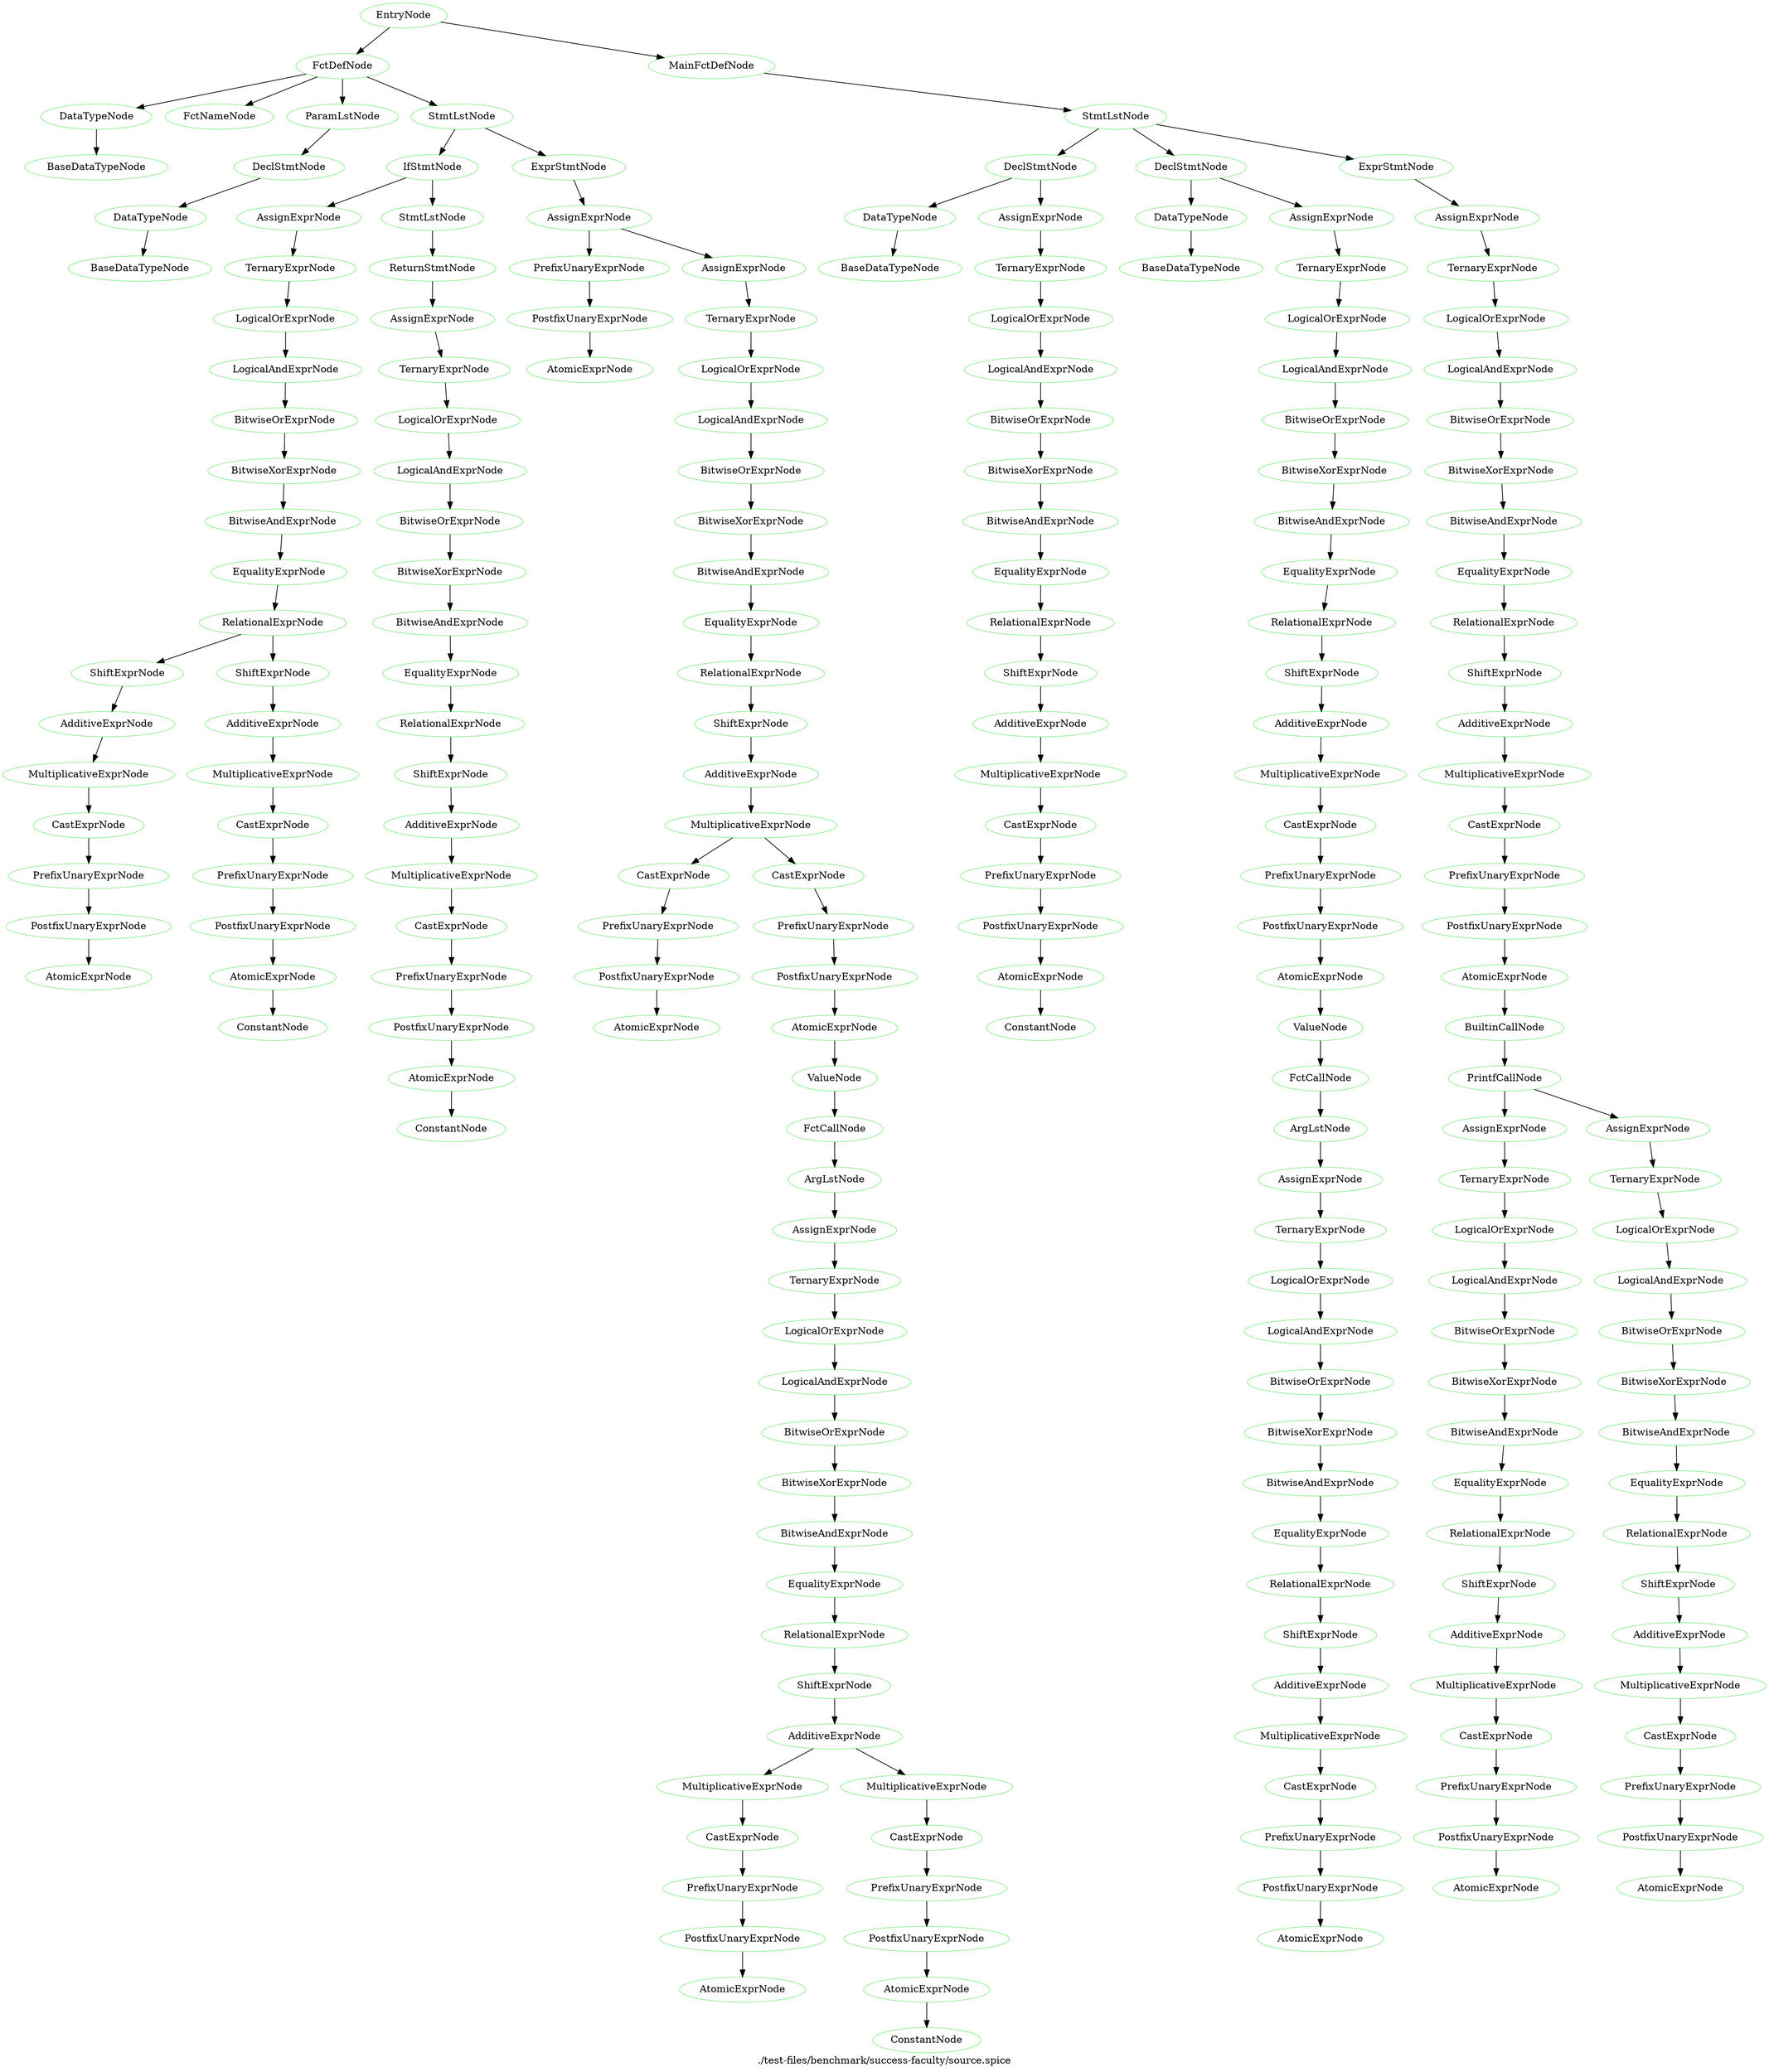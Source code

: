 digraph {
 rankdir="TB";
 label="./test-files/benchmark/success-faculty/source.spice";
 L1C1_EntryNode [color="lightgreen",label="EntryNode"];
 L1C1_FctDefNode [color="lightgreen",label="FctDefNode"];
 L1C1_EntryNode -> L1C1_FctDefNode;
 L1C3_DataTypeNode [color="lightgreen",label="DataTypeNode"];
 L1C1_FctDefNode -> L1C3_DataTypeNode;
 L1C3_BaseDataTypeNode [color="lightgreen",label="BaseDataTypeNode"];
 L1C3_DataTypeNode -> L1C3_BaseDataTypeNode;
 L1C8_FctNameNode [color="lightgreen",label="FctNameNode"];
 L1C1_FctDefNode -> L1C8_FctNameNode;
 L1C16_ParamLstNode [color="lightgreen",label="ParamLstNode"];
 L1C1_FctDefNode -> L1C16_ParamLstNode;
 L1C16_DeclStmtNode [color="lightgreen",label="DeclStmtNode"];
 L1C16_ParamLstNode -> L1C16_DeclStmtNode;
 L1C16_DataTypeNode [color="lightgreen",label="DataTypeNode"];
 L1C16_DeclStmtNode -> L1C16_DataTypeNode;
 L1C16_BaseDataTypeNode [color="lightgreen",label="BaseDataTypeNode"];
 L1C16_DataTypeNode -> L1C16_BaseDataTypeNode;
 L1C27_StmtLstNode [color="lightgreen",label="StmtLstNode"];
 L1C1_FctDefNode -> L1C27_StmtLstNode;
 L2C5_IfStmtNode [color="lightgreen",label="IfStmtNode"];
 L1C27_StmtLstNode -> L2C5_IfStmtNode;
 L2C8_AssignExprNode [color="lightgreen",label="AssignExprNode"];
 L2C5_IfStmtNode -> L2C8_AssignExprNode;
 L2C8_TernaryExprNode [color="lightgreen",label="TernaryExprNode"];
 L2C8_AssignExprNode -> L2C8_TernaryExprNode;
 L2C8_LogicalOrExprNode [color="lightgreen",label="LogicalOrExprNode"];
 L2C8_TernaryExprNode -> L2C8_LogicalOrExprNode;
 L2C8_LogicalAndExprNode [color="lightgreen",label="LogicalAndExprNode"];
 L2C8_LogicalOrExprNode -> L2C8_LogicalAndExprNode;
 L2C8_BitwiseOrExprNode [color="lightgreen",label="BitwiseOrExprNode"];
 L2C8_LogicalAndExprNode -> L2C8_BitwiseOrExprNode;
 L2C8_BitwiseXorExprNode [color="lightgreen",label="BitwiseXorExprNode"];
 L2C8_BitwiseOrExprNode -> L2C8_BitwiseXorExprNode;
 L2C8_BitwiseAndExprNode [color="lightgreen",label="BitwiseAndExprNode"];
 L2C8_BitwiseXorExprNode -> L2C8_BitwiseAndExprNode;
 L2C8_EqualityExprNode [color="lightgreen",label="EqualityExprNode"];
 L2C8_BitwiseAndExprNode -> L2C8_EqualityExprNode;
 L2C8_RelationalExprNode [color="lightgreen",label="RelationalExprNode"];
 L2C8_EqualityExprNode -> L2C8_RelationalExprNode;
 L2C8_ShiftExprNode [color="lightgreen",label="ShiftExprNode"];
 L2C8_RelationalExprNode -> L2C8_ShiftExprNode;
 L2C8_AdditiveExprNode [color="lightgreen",label="AdditiveExprNode"];
 L2C8_ShiftExprNode -> L2C8_AdditiveExprNode;
 L2C8_MultiplicativeExprNode [color="lightgreen",label="MultiplicativeExprNode"];
 L2C8_AdditiveExprNode -> L2C8_MultiplicativeExprNode;
 L2C8_CastExprNode [color="lightgreen",label="CastExprNode"];
 L2C8_MultiplicativeExprNode -> L2C8_CastExprNode;
 L2C8_PrefixUnaryExprNode [color="lightgreen",label="PrefixUnaryExprNode"];
 L2C8_CastExprNode -> L2C8_PrefixUnaryExprNode;
 L2C8_PostfixUnaryExprNode [color="lightgreen",label="PostfixUnaryExprNode"];
 L2C8_PrefixUnaryExprNode -> L2C8_PostfixUnaryExprNode;
 L2C8_AtomicExprNode [color="lightgreen",label="AtomicExprNode"];
 L2C8_PostfixUnaryExprNode -> L2C8_AtomicExprNode;
 L2C16_ShiftExprNode [color="lightgreen",label="ShiftExprNode"];
 L2C8_RelationalExprNode -> L2C16_ShiftExprNode;
 L2C16_AdditiveExprNode [color="lightgreen",label="AdditiveExprNode"];
 L2C16_ShiftExprNode -> L2C16_AdditiveExprNode;
 L2C16_MultiplicativeExprNode [color="lightgreen",label="MultiplicativeExprNode"];
 L2C16_AdditiveExprNode -> L2C16_MultiplicativeExprNode;
 L2C16_CastExprNode [color="lightgreen",label="CastExprNode"];
 L2C16_MultiplicativeExprNode -> L2C16_CastExprNode;
 L2C16_PrefixUnaryExprNode [color="lightgreen",label="PrefixUnaryExprNode"];
 L2C16_CastExprNode -> L2C16_PrefixUnaryExprNode;
 L2C16_PostfixUnaryExprNode [color="lightgreen",label="PostfixUnaryExprNode"];
 L2C16_PrefixUnaryExprNode -> L2C16_PostfixUnaryExprNode;
 L2C16_AtomicExprNode [color="lightgreen",label="AtomicExprNode"];
 L2C16_PostfixUnaryExprNode -> L2C16_AtomicExprNode;
 L2C16_ConstantNode [color="lightgreen",label="ConstantNode"];
 L2C16_AtomicExprNode -> L2C16_ConstantNode;
 L2C18_StmtLstNode [color="lightgreen",label="StmtLstNode"];
 L2C5_IfStmtNode -> L2C18_StmtLstNode;
 L3C9_ReturnStmtNode [color="lightgreen",label="ReturnStmtNode"];
 L2C18_StmtLstNode -> L3C9_ReturnStmtNode;
 L3C16_AssignExprNode [color="lightgreen",label="AssignExprNode"];
 L3C9_ReturnStmtNode -> L3C16_AssignExprNode;
 L3C16_TernaryExprNode [color="lightgreen",label="TernaryExprNode"];
 L3C16_AssignExprNode -> L3C16_TernaryExprNode;
 L3C16_LogicalOrExprNode [color="lightgreen",label="LogicalOrExprNode"];
 L3C16_TernaryExprNode -> L3C16_LogicalOrExprNode;
 L3C16_LogicalAndExprNode [color="lightgreen",label="LogicalAndExprNode"];
 L3C16_LogicalOrExprNode -> L3C16_LogicalAndExprNode;
 L3C16_BitwiseOrExprNode [color="lightgreen",label="BitwiseOrExprNode"];
 L3C16_LogicalAndExprNode -> L3C16_BitwiseOrExprNode;
 L3C16_BitwiseXorExprNode [color="lightgreen",label="BitwiseXorExprNode"];
 L3C16_BitwiseOrExprNode -> L3C16_BitwiseXorExprNode;
 L3C16_BitwiseAndExprNode [color="lightgreen",label="BitwiseAndExprNode"];
 L3C16_BitwiseXorExprNode -> L3C16_BitwiseAndExprNode;
 L3C16_EqualityExprNode [color="lightgreen",label="EqualityExprNode"];
 L3C16_BitwiseAndExprNode -> L3C16_EqualityExprNode;
 L3C16_RelationalExprNode [color="lightgreen",label="RelationalExprNode"];
 L3C16_EqualityExprNode -> L3C16_RelationalExprNode;
 L3C16_ShiftExprNode [color="lightgreen",label="ShiftExprNode"];
 L3C16_RelationalExprNode -> L3C16_ShiftExprNode;
 L3C16_AdditiveExprNode [color="lightgreen",label="AdditiveExprNode"];
 L3C16_ShiftExprNode -> L3C16_AdditiveExprNode;
 L3C16_MultiplicativeExprNode [color="lightgreen",label="MultiplicativeExprNode"];
 L3C16_AdditiveExprNode -> L3C16_MultiplicativeExprNode;
 L3C16_CastExprNode [color="lightgreen",label="CastExprNode"];
 L3C16_MultiplicativeExprNode -> L3C16_CastExprNode;
 L3C16_PrefixUnaryExprNode [color="lightgreen",label="PrefixUnaryExprNode"];
 L3C16_CastExprNode -> L3C16_PrefixUnaryExprNode;
 L3C16_PostfixUnaryExprNode [color="lightgreen",label="PostfixUnaryExprNode"];
 L3C16_PrefixUnaryExprNode -> L3C16_PostfixUnaryExprNode;
 L3C16_AtomicExprNode [color="lightgreen",label="AtomicExprNode"];
 L3C16_PostfixUnaryExprNode -> L3C16_AtomicExprNode;
 L3C16_ConstantNode [color="lightgreen",label="ConstantNode"];
 L3C16_AtomicExprNode -> L3C16_ConstantNode;
 L5C5_ExprStmtNode [color="lightgreen",label="ExprStmtNode"];
 L1C27_StmtLstNode -> L5C5_ExprStmtNode;
 L5C5_AssignExprNode [color="lightgreen",label="AssignExprNode"];
 L5C5_ExprStmtNode -> L5C5_AssignExprNode;
 L5C5_PrefixUnaryExprNode [color="lightgreen",label="PrefixUnaryExprNode"];
 L5C5_AssignExprNode -> L5C5_PrefixUnaryExprNode;
 L5C5_PostfixUnaryExprNode [color="lightgreen",label="PostfixUnaryExprNode"];
 L5C5_PrefixUnaryExprNode -> L5C5_PostfixUnaryExprNode;
 L5C5_AtomicExprNode [color="lightgreen",label="AtomicExprNode"];
 L5C5_PostfixUnaryExprNode -> L5C5_AtomicExprNode;
 L5C14_AssignExprNode [color="lightgreen",label="AssignExprNode"];
 L5C5_AssignExprNode -> L5C14_AssignExprNode;
 L5C14_TernaryExprNode [color="lightgreen",label="TernaryExprNode"];
 L5C14_AssignExprNode -> L5C14_TernaryExprNode;
 L5C14_LogicalOrExprNode [color="lightgreen",label="LogicalOrExprNode"];
 L5C14_TernaryExprNode -> L5C14_LogicalOrExprNode;
 L5C14_LogicalAndExprNode [color="lightgreen",label="LogicalAndExprNode"];
 L5C14_LogicalOrExprNode -> L5C14_LogicalAndExprNode;
 L5C14_BitwiseOrExprNode [color="lightgreen",label="BitwiseOrExprNode"];
 L5C14_LogicalAndExprNode -> L5C14_BitwiseOrExprNode;
 L5C14_BitwiseXorExprNode [color="lightgreen",label="BitwiseXorExprNode"];
 L5C14_BitwiseOrExprNode -> L5C14_BitwiseXorExprNode;
 L5C14_BitwiseAndExprNode [color="lightgreen",label="BitwiseAndExprNode"];
 L5C14_BitwiseXorExprNode -> L5C14_BitwiseAndExprNode;
 L5C14_EqualityExprNode [color="lightgreen",label="EqualityExprNode"];
 L5C14_BitwiseAndExprNode -> L5C14_EqualityExprNode;
 L5C14_RelationalExprNode [color="lightgreen",label="RelationalExprNode"];
 L5C14_EqualityExprNode -> L5C14_RelationalExprNode;
 L5C14_ShiftExprNode [color="lightgreen",label="ShiftExprNode"];
 L5C14_RelationalExprNode -> L5C14_ShiftExprNode;
 L5C14_AdditiveExprNode [color="lightgreen",label="AdditiveExprNode"];
 L5C14_ShiftExprNode -> L5C14_AdditiveExprNode;
 L5C14_MultiplicativeExprNode [color="lightgreen",label="MultiplicativeExprNode"];
 L5C14_AdditiveExprNode -> L5C14_MultiplicativeExprNode;
 L5C14_CastExprNode [color="lightgreen",label="CastExprNode"];
 L5C14_MultiplicativeExprNode -> L5C14_CastExprNode;
 L5C14_PrefixUnaryExprNode [color="lightgreen",label="PrefixUnaryExprNode"];
 L5C14_CastExprNode -> L5C14_PrefixUnaryExprNode;
 L5C14_PostfixUnaryExprNode [color="lightgreen",label="PostfixUnaryExprNode"];
 L5C14_PrefixUnaryExprNode -> L5C14_PostfixUnaryExprNode;
 L5C14_AtomicExprNode [color="lightgreen",label="AtomicExprNode"];
 L5C14_PostfixUnaryExprNode -> L5C14_AtomicExprNode;
 L5C22_CastExprNode [color="lightgreen",label="CastExprNode"];
 L5C14_MultiplicativeExprNode -> L5C22_CastExprNode;
 L5C22_PrefixUnaryExprNode [color="lightgreen",label="PrefixUnaryExprNode"];
 L5C22_CastExprNode -> L5C22_PrefixUnaryExprNode;
 L5C22_PostfixUnaryExprNode [color="lightgreen",label="PostfixUnaryExprNode"];
 L5C22_PrefixUnaryExprNode -> L5C22_PostfixUnaryExprNode;
 L5C22_AtomicExprNode [color="lightgreen",label="AtomicExprNode"];
 L5C22_PostfixUnaryExprNode -> L5C22_AtomicExprNode;
 L5C22_ValueNode [color="lightgreen",label="ValueNode"];
 L5C22_AtomicExprNode -> L5C22_ValueNode;
 L5C22_FctCallNode [color="lightgreen",label="FctCallNode"];
 L5C22_ValueNode -> L5C22_FctCallNode;
 L5C30_ArgLstNode [color="lightgreen",label="ArgLstNode"];
 L5C22_FctCallNode -> L5C30_ArgLstNode;
 L5C30_AssignExprNode [color="lightgreen",label="AssignExprNode"];
 L5C30_ArgLstNode -> L5C30_AssignExprNode;
 L5C30_TernaryExprNode [color="lightgreen",label="TernaryExprNode"];
 L5C30_AssignExprNode -> L5C30_TernaryExprNode;
 L5C30_LogicalOrExprNode [color="lightgreen",label="LogicalOrExprNode"];
 L5C30_TernaryExprNode -> L5C30_LogicalOrExprNode;
 L5C30_LogicalAndExprNode [color="lightgreen",label="LogicalAndExprNode"];
 L5C30_LogicalOrExprNode -> L5C30_LogicalAndExprNode;
 L5C30_BitwiseOrExprNode [color="lightgreen",label="BitwiseOrExprNode"];
 L5C30_LogicalAndExprNode -> L5C30_BitwiseOrExprNode;
 L5C30_BitwiseXorExprNode [color="lightgreen",label="BitwiseXorExprNode"];
 L5C30_BitwiseOrExprNode -> L5C30_BitwiseXorExprNode;
 L5C30_BitwiseAndExprNode [color="lightgreen",label="BitwiseAndExprNode"];
 L5C30_BitwiseXorExprNode -> L5C30_BitwiseAndExprNode;
 L5C30_EqualityExprNode [color="lightgreen",label="EqualityExprNode"];
 L5C30_BitwiseAndExprNode -> L5C30_EqualityExprNode;
 L5C30_RelationalExprNode [color="lightgreen",label="RelationalExprNode"];
 L5C30_EqualityExprNode -> L5C30_RelationalExprNode;
 L5C30_ShiftExprNode [color="lightgreen",label="ShiftExprNode"];
 L5C30_RelationalExprNode -> L5C30_ShiftExprNode;
 L5C30_AdditiveExprNode [color="lightgreen",label="AdditiveExprNode"];
 L5C30_ShiftExprNode -> L5C30_AdditiveExprNode;
 L5C30_MultiplicativeExprNode [color="lightgreen",label="MultiplicativeExprNode"];
 L5C30_AdditiveExprNode -> L5C30_MultiplicativeExprNode;
 L5C30_CastExprNode [color="lightgreen",label="CastExprNode"];
 L5C30_MultiplicativeExprNode -> L5C30_CastExprNode;
 L5C30_PrefixUnaryExprNode [color="lightgreen",label="PrefixUnaryExprNode"];
 L5C30_CastExprNode -> L5C30_PrefixUnaryExprNode;
 L5C30_PostfixUnaryExprNode [color="lightgreen",label="PostfixUnaryExprNode"];
 L5C30_PrefixUnaryExprNode -> L5C30_PostfixUnaryExprNode;
 L5C30_AtomicExprNode [color="lightgreen",label="AtomicExprNode"];
 L5C30_PostfixUnaryExprNode -> L5C30_AtomicExprNode;
 L5C38_MultiplicativeExprNode [color="lightgreen",label="MultiplicativeExprNode"];
 L5C30_AdditiveExprNode -> L5C38_MultiplicativeExprNode;
 L5C38_CastExprNode [color="lightgreen",label="CastExprNode"];
 L5C38_MultiplicativeExprNode -> L5C38_CastExprNode;
 L5C38_PrefixUnaryExprNode [color="lightgreen",label="PrefixUnaryExprNode"];
 L5C38_CastExprNode -> L5C38_PrefixUnaryExprNode;
 L5C38_PostfixUnaryExprNode [color="lightgreen",label="PostfixUnaryExprNode"];
 L5C38_PrefixUnaryExprNode -> L5C38_PostfixUnaryExprNode;
 L5C38_AtomicExprNode [color="lightgreen",label="AtomicExprNode"];
 L5C38_PostfixUnaryExprNode -> L5C38_AtomicExprNode;
 L5C38_ConstantNode [color="lightgreen",label="ConstantNode"];
 L5C38_AtomicExprNode -> L5C38_ConstantNode;
 L8C1_MainFctDefNode [color="lightgreen",label="MainFctDefNode"];
 L1C1_EntryNode -> L8C1_MainFctDefNode;
 L8C15_StmtLstNode [color="lightgreen",label="StmtLstNode"];
 L8C1_MainFctDefNode -> L8C15_StmtLstNode;
 L9C5_DeclStmtNode [color="lightgreen",label="DeclStmtNode"];
 L8C15_StmtLstNode -> L9C5_DeclStmtNode;
 L9C5_DataTypeNode [color="lightgreen",label="DataTypeNode"];
 L9C5_DeclStmtNode -> L9C5_DataTypeNode;
 L9C5_BaseDataTypeNode [color="lightgreen",label="BaseDataTypeNode"];
 L9C5_DataTypeNode -> L9C5_BaseDataTypeNode;
 L9C17_AssignExprNode [color="lightgreen",label="AssignExprNode"];
 L9C5_DeclStmtNode -> L9C17_AssignExprNode;
 L9C17_TernaryExprNode [color="lightgreen",label="TernaryExprNode"];
 L9C17_AssignExprNode -> L9C17_TernaryExprNode;
 L9C17_LogicalOrExprNode [color="lightgreen",label="LogicalOrExprNode"];
 L9C17_TernaryExprNode -> L9C17_LogicalOrExprNode;
 L9C17_LogicalAndExprNode [color="lightgreen",label="LogicalAndExprNode"];
 L9C17_LogicalOrExprNode -> L9C17_LogicalAndExprNode;
 L9C17_BitwiseOrExprNode [color="lightgreen",label="BitwiseOrExprNode"];
 L9C17_LogicalAndExprNode -> L9C17_BitwiseOrExprNode;
 L9C17_BitwiseXorExprNode [color="lightgreen",label="BitwiseXorExprNode"];
 L9C17_BitwiseOrExprNode -> L9C17_BitwiseXorExprNode;
 L9C17_BitwiseAndExprNode [color="lightgreen",label="BitwiseAndExprNode"];
 L9C17_BitwiseXorExprNode -> L9C17_BitwiseAndExprNode;
 L9C17_EqualityExprNode [color="lightgreen",label="EqualityExprNode"];
 L9C17_BitwiseAndExprNode -> L9C17_EqualityExprNode;
 L9C17_RelationalExprNode [color="lightgreen",label="RelationalExprNode"];
 L9C17_EqualityExprNode -> L9C17_RelationalExprNode;
 L9C17_ShiftExprNode [color="lightgreen",label="ShiftExprNode"];
 L9C17_RelationalExprNode -> L9C17_ShiftExprNode;
 L9C17_AdditiveExprNode [color="lightgreen",label="AdditiveExprNode"];
 L9C17_ShiftExprNode -> L9C17_AdditiveExprNode;
 L9C17_MultiplicativeExprNode [color="lightgreen",label="MultiplicativeExprNode"];
 L9C17_AdditiveExprNode -> L9C17_MultiplicativeExprNode;
 L9C17_CastExprNode [color="lightgreen",label="CastExprNode"];
 L9C17_MultiplicativeExprNode -> L9C17_CastExprNode;
 L9C17_PrefixUnaryExprNode [color="lightgreen",label="PrefixUnaryExprNode"];
 L9C17_CastExprNode -> L9C17_PrefixUnaryExprNode;
 L9C17_PostfixUnaryExprNode [color="lightgreen",label="PostfixUnaryExprNode"];
 L9C17_PrefixUnaryExprNode -> L9C17_PostfixUnaryExprNode;
 L9C17_AtomicExprNode [color="lightgreen",label="AtomicExprNode"];
 L9C17_PostfixUnaryExprNode -> L9C17_AtomicExprNode;
 L9C17_ConstantNode [color="lightgreen",label="ConstantNode"];
 L9C17_AtomicExprNode -> L9C17_ConstantNode;
 L10C5_DeclStmtNode [color="lightgreen",label="DeclStmtNode"];
 L8C15_StmtLstNode -> L10C5_DeclStmtNode;
 L10C5_DataTypeNode [color="lightgreen",label="DataTypeNode"];
 L10C5_DeclStmtNode -> L10C5_DataTypeNode;
 L10C5_BaseDataTypeNode [color="lightgreen",label="BaseDataTypeNode"];
 L10C5_DataTypeNode -> L10C5_BaseDataTypeNode;
 L10C19_AssignExprNode [color="lightgreen",label="AssignExprNode"];
 L10C5_DeclStmtNode -> L10C19_AssignExprNode;
 L10C19_TernaryExprNode [color="lightgreen",label="TernaryExprNode"];
 L10C19_AssignExprNode -> L10C19_TernaryExprNode;
 L10C19_LogicalOrExprNode [color="lightgreen",label="LogicalOrExprNode"];
 L10C19_TernaryExprNode -> L10C19_LogicalOrExprNode;
 L10C19_LogicalAndExprNode [color="lightgreen",label="LogicalAndExprNode"];
 L10C19_LogicalOrExprNode -> L10C19_LogicalAndExprNode;
 L10C19_BitwiseOrExprNode [color="lightgreen",label="BitwiseOrExprNode"];
 L10C19_LogicalAndExprNode -> L10C19_BitwiseOrExprNode;
 L10C19_BitwiseXorExprNode [color="lightgreen",label="BitwiseXorExprNode"];
 L10C19_BitwiseOrExprNode -> L10C19_BitwiseXorExprNode;
 L10C19_BitwiseAndExprNode [color="lightgreen",label="BitwiseAndExprNode"];
 L10C19_BitwiseXorExprNode -> L10C19_BitwiseAndExprNode;
 L10C19_EqualityExprNode [color="lightgreen",label="EqualityExprNode"];
 L10C19_BitwiseAndExprNode -> L10C19_EqualityExprNode;
 L10C19_RelationalExprNode [color="lightgreen",label="RelationalExprNode"];
 L10C19_EqualityExprNode -> L10C19_RelationalExprNode;
 L10C19_ShiftExprNode [color="lightgreen",label="ShiftExprNode"];
 L10C19_RelationalExprNode -> L10C19_ShiftExprNode;
 L10C19_AdditiveExprNode [color="lightgreen",label="AdditiveExprNode"];
 L10C19_ShiftExprNode -> L10C19_AdditiveExprNode;
 L10C19_MultiplicativeExprNode [color="lightgreen",label="MultiplicativeExprNode"];
 L10C19_AdditiveExprNode -> L10C19_MultiplicativeExprNode;
 L10C19_CastExprNode [color="lightgreen",label="CastExprNode"];
 L10C19_MultiplicativeExprNode -> L10C19_CastExprNode;
 L10C19_PrefixUnaryExprNode [color="lightgreen",label="PrefixUnaryExprNode"];
 L10C19_CastExprNode -> L10C19_PrefixUnaryExprNode;
 L10C19_PostfixUnaryExprNode [color="lightgreen",label="PostfixUnaryExprNode"];
 L10C19_PrefixUnaryExprNode -> L10C19_PostfixUnaryExprNode;
 L10C19_AtomicExprNode [color="lightgreen",label="AtomicExprNode"];
 L10C19_PostfixUnaryExprNode -> L10C19_AtomicExprNode;
 L10C19_ValueNode [color="lightgreen",label="ValueNode"];
 L10C19_AtomicExprNode -> L10C19_ValueNode;
 L10C19_FctCallNode [color="lightgreen",label="FctCallNode"];
 L10C19_ValueNode -> L10C19_FctCallNode;
 L10C27_ArgLstNode [color="lightgreen",label="ArgLstNode"];
 L10C19_FctCallNode -> L10C27_ArgLstNode;
 L10C27_AssignExprNode [color="lightgreen",label="AssignExprNode"];
 L10C27_ArgLstNode -> L10C27_AssignExprNode;
 L10C27_TernaryExprNode [color="lightgreen",label="TernaryExprNode"];
 L10C27_AssignExprNode -> L10C27_TernaryExprNode;
 L10C27_LogicalOrExprNode [color="lightgreen",label="LogicalOrExprNode"];
 L10C27_TernaryExprNode -> L10C27_LogicalOrExprNode;
 L10C27_LogicalAndExprNode [color="lightgreen",label="LogicalAndExprNode"];
 L10C27_LogicalOrExprNode -> L10C27_LogicalAndExprNode;
 L10C27_BitwiseOrExprNode [color="lightgreen",label="BitwiseOrExprNode"];
 L10C27_LogicalAndExprNode -> L10C27_BitwiseOrExprNode;
 L10C27_BitwiseXorExprNode [color="lightgreen",label="BitwiseXorExprNode"];
 L10C27_BitwiseOrExprNode -> L10C27_BitwiseXorExprNode;
 L10C27_BitwiseAndExprNode [color="lightgreen",label="BitwiseAndExprNode"];
 L10C27_BitwiseXorExprNode -> L10C27_BitwiseAndExprNode;
 L10C27_EqualityExprNode [color="lightgreen",label="EqualityExprNode"];
 L10C27_BitwiseAndExprNode -> L10C27_EqualityExprNode;
 L10C27_RelationalExprNode [color="lightgreen",label="RelationalExprNode"];
 L10C27_EqualityExprNode -> L10C27_RelationalExprNode;
 L10C27_ShiftExprNode [color="lightgreen",label="ShiftExprNode"];
 L10C27_RelationalExprNode -> L10C27_ShiftExprNode;
 L10C27_AdditiveExprNode [color="lightgreen",label="AdditiveExprNode"];
 L10C27_ShiftExprNode -> L10C27_AdditiveExprNode;
 L10C27_MultiplicativeExprNode [color="lightgreen",label="MultiplicativeExprNode"];
 L10C27_AdditiveExprNode -> L10C27_MultiplicativeExprNode;
 L10C27_CastExprNode [color="lightgreen",label="CastExprNode"];
 L10C27_MultiplicativeExprNode -> L10C27_CastExprNode;
 L10C27_PrefixUnaryExprNode [color="lightgreen",label="PrefixUnaryExprNode"];
 L10C27_CastExprNode -> L10C27_PrefixUnaryExprNode;
 L10C27_PostfixUnaryExprNode [color="lightgreen",label="PostfixUnaryExprNode"];
 L10C27_PrefixUnaryExprNode -> L10C27_PostfixUnaryExprNode;
 L10C27_AtomicExprNode [color="lightgreen",label="AtomicExprNode"];
 L10C27_PostfixUnaryExprNode -> L10C27_AtomicExprNode;
 L11C5_ExprStmtNode [color="lightgreen",label="ExprStmtNode"];
 L8C15_StmtLstNode -> L11C5_ExprStmtNode;
 L11C5_AssignExprNode [color="lightgreen",label="AssignExprNode"];
 L11C5_ExprStmtNode -> L11C5_AssignExprNode;
 L11C5_TernaryExprNode [color="lightgreen",label="TernaryExprNode"];
 L11C5_AssignExprNode -> L11C5_TernaryExprNode;
 L11C5_LogicalOrExprNode [color="lightgreen",label="LogicalOrExprNode"];
 L11C5_TernaryExprNode -> L11C5_LogicalOrExprNode;
 L11C5_LogicalAndExprNode [color="lightgreen",label="LogicalAndExprNode"];
 L11C5_LogicalOrExprNode -> L11C5_LogicalAndExprNode;
 L11C5_BitwiseOrExprNode [color="lightgreen",label="BitwiseOrExprNode"];
 L11C5_LogicalAndExprNode -> L11C5_BitwiseOrExprNode;
 L11C5_BitwiseXorExprNode [color="lightgreen",label="BitwiseXorExprNode"];
 L11C5_BitwiseOrExprNode -> L11C5_BitwiseXorExprNode;
 L11C5_BitwiseAndExprNode [color="lightgreen",label="BitwiseAndExprNode"];
 L11C5_BitwiseXorExprNode -> L11C5_BitwiseAndExprNode;
 L11C5_EqualityExprNode [color="lightgreen",label="EqualityExprNode"];
 L11C5_BitwiseAndExprNode -> L11C5_EqualityExprNode;
 L11C5_RelationalExprNode [color="lightgreen",label="RelationalExprNode"];
 L11C5_EqualityExprNode -> L11C5_RelationalExprNode;
 L11C5_ShiftExprNode [color="lightgreen",label="ShiftExprNode"];
 L11C5_RelationalExprNode -> L11C5_ShiftExprNode;
 L11C5_AdditiveExprNode [color="lightgreen",label="AdditiveExprNode"];
 L11C5_ShiftExprNode -> L11C5_AdditiveExprNode;
 L11C5_MultiplicativeExprNode [color="lightgreen",label="MultiplicativeExprNode"];
 L11C5_AdditiveExprNode -> L11C5_MultiplicativeExprNode;
 L11C5_CastExprNode [color="lightgreen",label="CastExprNode"];
 L11C5_MultiplicativeExprNode -> L11C5_CastExprNode;
 L11C5_PrefixUnaryExprNode [color="lightgreen",label="PrefixUnaryExprNode"];
 L11C5_CastExprNode -> L11C5_PrefixUnaryExprNode;
 L11C5_PostfixUnaryExprNode [color="lightgreen",label="PostfixUnaryExprNode"];
 L11C5_PrefixUnaryExprNode -> L11C5_PostfixUnaryExprNode;
 L11C5_AtomicExprNode [color="lightgreen",label="AtomicExprNode"];
 L11C5_PostfixUnaryExprNode -> L11C5_AtomicExprNode;
 L11C5_BuiltinCallNode [color="lightgreen",label="BuiltinCallNode"];
 L11C5_AtomicExprNode -> L11C5_BuiltinCallNode;
 L11C5_PrintfCallNode [color="lightgreen",label="PrintfCallNode"];
 L11C5_BuiltinCallNode -> L11C5_PrintfCallNode;
 L11C36_AssignExprNode [color="lightgreen",label="AssignExprNode"];
 L11C5_PrintfCallNode -> L11C36_AssignExprNode;
 L11C36_TernaryExprNode [color="lightgreen",label="TernaryExprNode"];
 L11C36_AssignExprNode -> L11C36_TernaryExprNode;
 L11C36_LogicalOrExprNode [color="lightgreen",label="LogicalOrExprNode"];
 L11C36_TernaryExprNode -> L11C36_LogicalOrExprNode;
 L11C36_LogicalAndExprNode [color="lightgreen",label="LogicalAndExprNode"];
 L11C36_LogicalOrExprNode -> L11C36_LogicalAndExprNode;
 L11C36_BitwiseOrExprNode [color="lightgreen",label="BitwiseOrExprNode"];
 L11C36_LogicalAndExprNode -> L11C36_BitwiseOrExprNode;
 L11C36_BitwiseXorExprNode [color="lightgreen",label="BitwiseXorExprNode"];
 L11C36_BitwiseOrExprNode -> L11C36_BitwiseXorExprNode;
 L11C36_BitwiseAndExprNode [color="lightgreen",label="BitwiseAndExprNode"];
 L11C36_BitwiseXorExprNode -> L11C36_BitwiseAndExprNode;
 L11C36_EqualityExprNode [color="lightgreen",label="EqualityExprNode"];
 L11C36_BitwiseAndExprNode -> L11C36_EqualityExprNode;
 L11C36_RelationalExprNode [color="lightgreen",label="RelationalExprNode"];
 L11C36_EqualityExprNode -> L11C36_RelationalExprNode;
 L11C36_ShiftExprNode [color="lightgreen",label="ShiftExprNode"];
 L11C36_RelationalExprNode -> L11C36_ShiftExprNode;
 L11C36_AdditiveExprNode [color="lightgreen",label="AdditiveExprNode"];
 L11C36_ShiftExprNode -> L11C36_AdditiveExprNode;
 L11C36_MultiplicativeExprNode [color="lightgreen",label="MultiplicativeExprNode"];
 L11C36_AdditiveExprNode -> L11C36_MultiplicativeExprNode;
 L11C36_CastExprNode [color="lightgreen",label="CastExprNode"];
 L11C36_MultiplicativeExprNode -> L11C36_CastExprNode;
 L11C36_PrefixUnaryExprNode [color="lightgreen",label="PrefixUnaryExprNode"];
 L11C36_CastExprNode -> L11C36_PrefixUnaryExprNode;
 L11C36_PostfixUnaryExprNode [color="lightgreen",label="PostfixUnaryExprNode"];
 L11C36_PrefixUnaryExprNode -> L11C36_PostfixUnaryExprNode;
 L11C36_AtomicExprNode [color="lightgreen",label="AtomicExprNode"];
 L11C36_PostfixUnaryExprNode -> L11C36_AtomicExprNode;
 L11C43_AssignExprNode [color="lightgreen",label="AssignExprNode"];
 L11C5_PrintfCallNode -> L11C43_AssignExprNode;
 L11C43_TernaryExprNode [color="lightgreen",label="TernaryExprNode"];
 L11C43_AssignExprNode -> L11C43_TernaryExprNode;
 L11C43_LogicalOrExprNode [color="lightgreen",label="LogicalOrExprNode"];
 L11C43_TernaryExprNode -> L11C43_LogicalOrExprNode;
 L11C43_LogicalAndExprNode [color="lightgreen",label="LogicalAndExprNode"];
 L11C43_LogicalOrExprNode -> L11C43_LogicalAndExprNode;
 L11C43_BitwiseOrExprNode [color="lightgreen",label="BitwiseOrExprNode"];
 L11C43_LogicalAndExprNode -> L11C43_BitwiseOrExprNode;
 L11C43_BitwiseXorExprNode [color="lightgreen",label="BitwiseXorExprNode"];
 L11C43_BitwiseOrExprNode -> L11C43_BitwiseXorExprNode;
 L11C43_BitwiseAndExprNode [color="lightgreen",label="BitwiseAndExprNode"];
 L11C43_BitwiseXorExprNode -> L11C43_BitwiseAndExprNode;
 L11C43_EqualityExprNode [color="lightgreen",label="EqualityExprNode"];
 L11C43_BitwiseAndExprNode -> L11C43_EqualityExprNode;
 L11C43_RelationalExprNode [color="lightgreen",label="RelationalExprNode"];
 L11C43_EqualityExprNode -> L11C43_RelationalExprNode;
 L11C43_ShiftExprNode [color="lightgreen",label="ShiftExprNode"];
 L11C43_RelationalExprNode -> L11C43_ShiftExprNode;
 L11C43_AdditiveExprNode [color="lightgreen",label="AdditiveExprNode"];
 L11C43_ShiftExprNode -> L11C43_AdditiveExprNode;
 L11C43_MultiplicativeExprNode [color="lightgreen",label="MultiplicativeExprNode"];
 L11C43_AdditiveExprNode -> L11C43_MultiplicativeExprNode;
 L11C43_CastExprNode [color="lightgreen",label="CastExprNode"];
 L11C43_MultiplicativeExprNode -> L11C43_CastExprNode;
 L11C43_PrefixUnaryExprNode [color="lightgreen",label="PrefixUnaryExprNode"];
 L11C43_CastExprNode -> L11C43_PrefixUnaryExprNode;
 L11C43_PostfixUnaryExprNode [color="lightgreen",label="PostfixUnaryExprNode"];
 L11C43_PrefixUnaryExprNode -> L11C43_PostfixUnaryExprNode;
 L11C43_AtomicExprNode [color="lightgreen",label="AtomicExprNode"];
 L11C43_PostfixUnaryExprNode -> L11C43_AtomicExprNode;
}